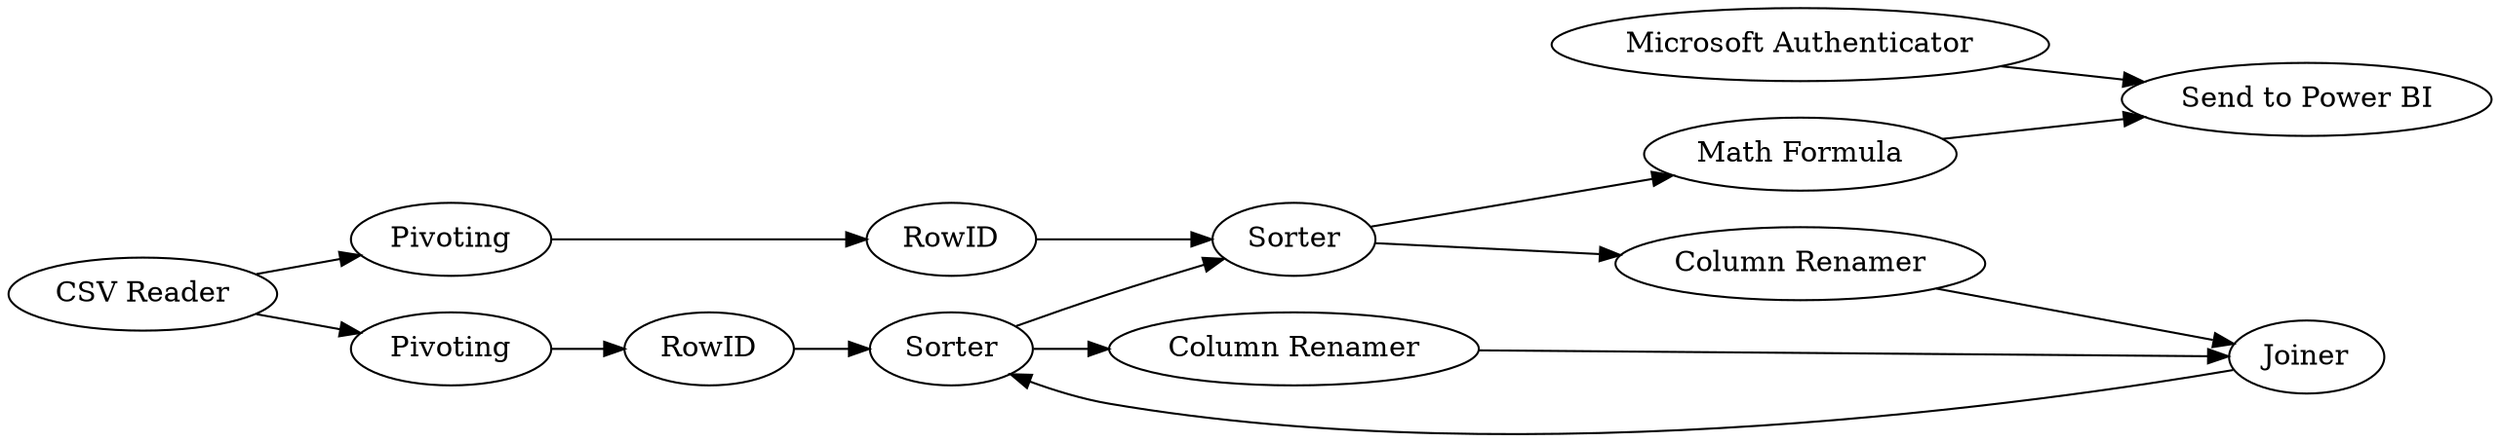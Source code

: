 digraph {
	16 [label="Math Formula"]
	17 [label="Math Formula"]
	18 [label="Math Formula"]
	16 [label=Sorter]
	17 [label=Sorter]
	19 [label=Pivoting]
	20 [label=Pivoting]
	21 [label=RowID]
	22 [label=RowID]
	33 [label="CSV Reader"]
	35 [label=Joiner]
	36 [label="Send to Power BI"]
	38 [label="Column Renamer"]
	39 [label="Column Renamer"]
	41 [label="Microsoft Authenticator"]
	16 -> 17
	17 -> 18
	18 -> 36
	16 -> 38
	17 -> 39
	19 -> 22
	20 -> 21
	21 -> 16
	22 -> 17
	33 -> 19
	33 -> 20
	35 -> 16
	38 -> 35
	39 -> 35
	41 -> 36
	rankdir=LR
}
